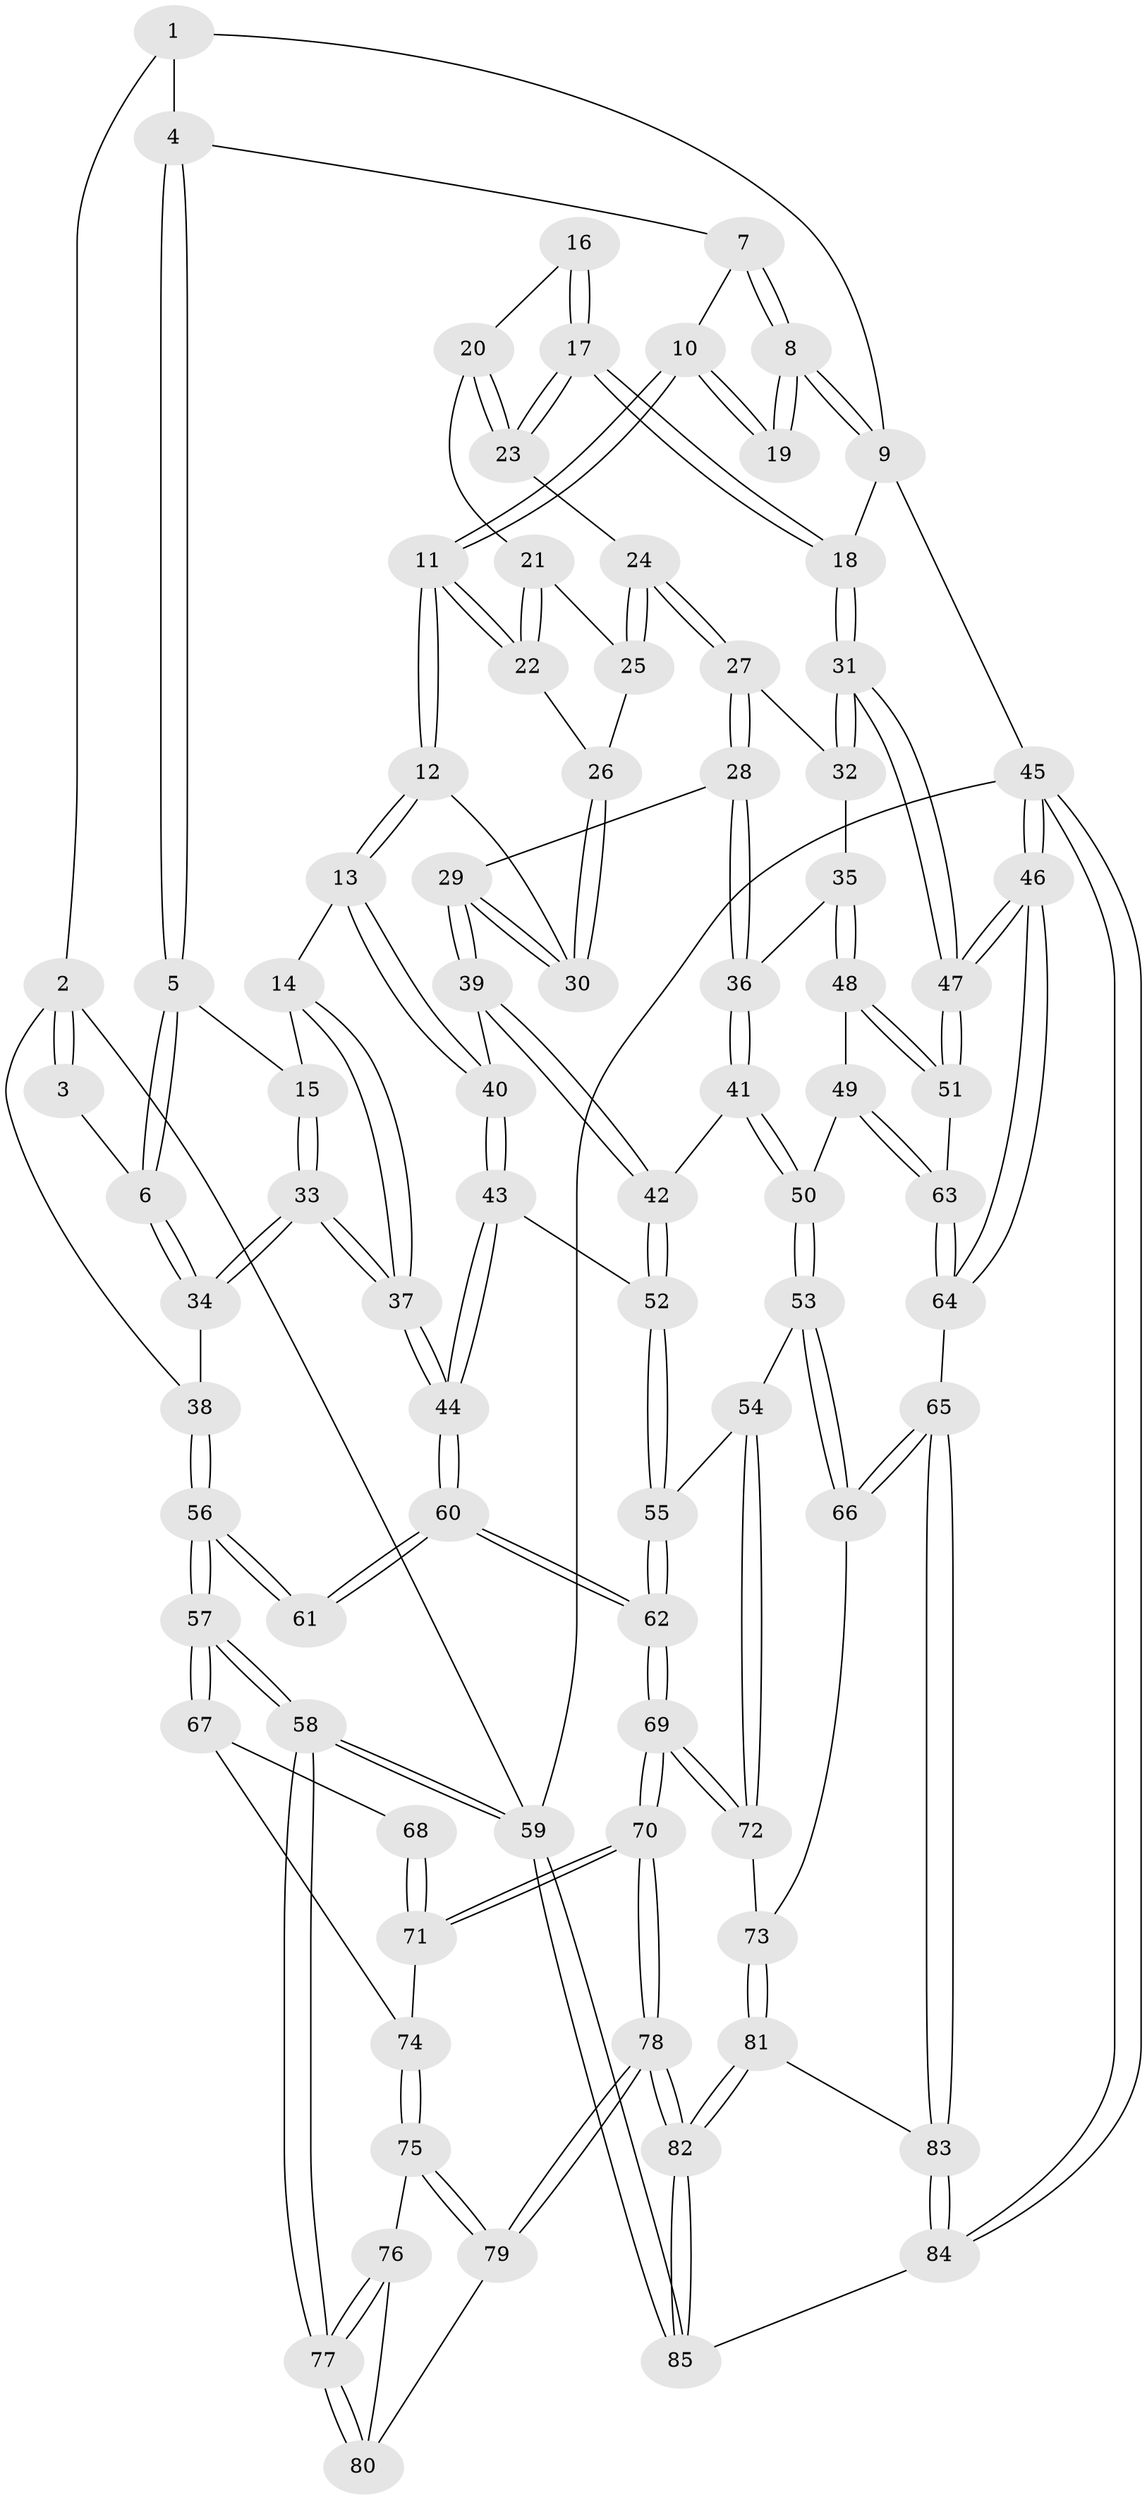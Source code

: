 // coarse degree distribution, {4: 0.54, 5: 0.3, 3: 0.06, 6: 0.06, 8: 0.02, 2: 0.02}
// Generated by graph-tools (version 1.1) at 2025/42/03/06/25 10:42:34]
// undirected, 85 vertices, 209 edges
graph export_dot {
graph [start="1"]
  node [color=gray90,style=filled];
  1 [pos="+0.2310791354854364+0"];
  2 [pos="+0+0.3220064958602096"];
  3 [pos="+0.2178615076439976+0"];
  4 [pos="+0.549800798463836+0"];
  5 [pos="+0.33131859545429565+0.27655915257113795"];
  6 [pos="+0.19342055636678834+0.29072548287258043"];
  7 [pos="+0.6077094645004978+0"];
  8 [pos="+1+0"];
  9 [pos="+1+0"];
  10 [pos="+0.6292993070230838+0.19634728892061912"];
  11 [pos="+0.5639921913491018+0.3417617315926411"];
  12 [pos="+0.514622227633202+0.37247275967339294"];
  13 [pos="+0.5133459402889341+0.37301351222055806"];
  14 [pos="+0.4564120149926453+0.3467109414144283"];
  15 [pos="+0.38381153856508626+0.3096801923735629"];
  16 [pos="+0.6997137119565559+0.21227848474706318"];
  17 [pos="+1+0"];
  18 [pos="+1+0"];
  19 [pos="+0.6903899300934576+0.2036207185163612"];
  20 [pos="+0.7368392088299581+0.25401211490586506"];
  21 [pos="+0.7133445409314153+0.28117447893141695"];
  22 [pos="+0.5912340620453017+0.3383739872851519"];
  23 [pos="+0.9851264493653058+0.16162073745792244"];
  24 [pos="+0.8489156129249994+0.3639209492382"];
  25 [pos="+0.7998581359048407+0.3740932545432403"];
  26 [pos="+0.7733831952252032+0.3876507936062044"];
  27 [pos="+0.8677014283514104+0.44321685971094643"];
  28 [pos="+0.8097024363983688+0.5041766413931112"];
  29 [pos="+0.7460405631925355+0.5036542172722348"];
  30 [pos="+0.7393073770060334+0.45973196051571386"];
  31 [pos="+1+0.5614423056545508"];
  32 [pos="+0.9100617579041222+0.47820239471005505"];
  33 [pos="+0.3543781806036019+0.6327460706046031"];
  34 [pos="+0.13331842163557786+0.31719185333584227"];
  35 [pos="+0.8504830081009335+0.5724663349677404"];
  36 [pos="+0.8449774246228812+0.5701036639770051"];
  37 [pos="+0.3552656851102571+0.6347225729301956"];
  38 [pos="+0+0.3539303243279772"];
  39 [pos="+0.7025108221765821+0.561439182288382"];
  40 [pos="+0.5326836524489457+0.460856711269086"];
  41 [pos="+0.7300609170442312+0.6122440792910756"];
  42 [pos="+0.7061893227190073+0.5790479378247099"];
  43 [pos="+0.5076865363880131+0.5603551318060859"];
  44 [pos="+0.3685080550404048+0.6708523015706848"];
  45 [pos="+1+1"];
  46 [pos="+1+1"];
  47 [pos="+1+0.6679314237677938"];
  48 [pos="+0.9228328373466963+0.6484818489835582"];
  49 [pos="+0.7804335940452902+0.7060452591484198"];
  50 [pos="+0.7488686708347027+0.6965014565185254"];
  51 [pos="+1+0.666139010040188"];
  52 [pos="+0.579400697278433+0.6544188909918025"];
  53 [pos="+0.6534470781194199+0.7661854846355559"];
  54 [pos="+0.6202849076529391+0.7483476939747031"];
  55 [pos="+0.586374271569871+0.7070406510406815"];
  56 [pos="+0+0.6239861612249186"];
  57 [pos="+0+0.6959439461198494"];
  58 [pos="+0+1"];
  59 [pos="+0+1"];
  60 [pos="+0.3563024695587142+0.7062635185711774"];
  61 [pos="+0.3155405587532289+0.7028710878747261"];
  62 [pos="+0.3723624661212827+0.7380076676604757"];
  63 [pos="+0.826500393657881+0.7953732946909825"];
  64 [pos="+0.8361828961128556+0.8747696375431143"];
  65 [pos="+0.8144772586306473+0.8811903770943154"];
  66 [pos="+0.6631216147087234+0.8355124461535457"];
  67 [pos="+0.1317897790521293+0.8189434886187175"];
  68 [pos="+0.23099186959870835+0.7894785251419865"];
  69 [pos="+0.3915717992543814+0.856427861377292"];
  70 [pos="+0.3846666534481319+0.8883190058924595"];
  71 [pos="+0.2252748342844353+0.8663455296533533"];
  72 [pos="+0.4719015817335929+0.8354193676968654"];
  73 [pos="+0.6444415805255893+0.8698569722012306"];
  74 [pos="+0.18398220131154058+0.8675791860972498"];
  75 [pos="+0.1797024056593666+0.8897908287842073"];
  76 [pos="+0.17366875559228956+0.9014849020870561"];
  77 [pos="+0.05968567791622355+1"];
  78 [pos="+0.41347787746142395+1"];
  79 [pos="+0.24016416584008782+0.9806697061930555"];
  80 [pos="+0.18675532401720138+0.9697864714557389"];
  81 [pos="+0.6360016589815041+0.9037239691188429"];
  82 [pos="+0.455027035618782+1"];
  83 [pos="+0.7573632055098459+0.9666431147738295"];
  84 [pos="+0.7282355696517665+1"];
  85 [pos="+0.4569373017922226+1"];
  1 -- 2;
  1 -- 4;
  1 -- 9;
  2 -- 3;
  2 -- 3;
  2 -- 38;
  2 -- 59;
  3 -- 6;
  4 -- 5;
  4 -- 5;
  4 -- 7;
  5 -- 6;
  5 -- 6;
  5 -- 15;
  6 -- 34;
  6 -- 34;
  7 -- 8;
  7 -- 8;
  7 -- 10;
  8 -- 9;
  8 -- 9;
  8 -- 19;
  8 -- 19;
  9 -- 18;
  9 -- 45;
  10 -- 11;
  10 -- 11;
  10 -- 19;
  10 -- 19;
  11 -- 12;
  11 -- 12;
  11 -- 22;
  11 -- 22;
  12 -- 13;
  12 -- 13;
  12 -- 30;
  13 -- 14;
  13 -- 40;
  13 -- 40;
  14 -- 15;
  14 -- 37;
  14 -- 37;
  15 -- 33;
  15 -- 33;
  16 -- 17;
  16 -- 17;
  16 -- 20;
  17 -- 18;
  17 -- 18;
  17 -- 23;
  17 -- 23;
  18 -- 31;
  18 -- 31;
  20 -- 21;
  20 -- 23;
  20 -- 23;
  21 -- 22;
  21 -- 22;
  21 -- 25;
  22 -- 26;
  23 -- 24;
  24 -- 25;
  24 -- 25;
  24 -- 27;
  24 -- 27;
  25 -- 26;
  26 -- 30;
  26 -- 30;
  27 -- 28;
  27 -- 28;
  27 -- 32;
  28 -- 29;
  28 -- 36;
  28 -- 36;
  29 -- 30;
  29 -- 30;
  29 -- 39;
  29 -- 39;
  31 -- 32;
  31 -- 32;
  31 -- 47;
  31 -- 47;
  32 -- 35;
  33 -- 34;
  33 -- 34;
  33 -- 37;
  33 -- 37;
  34 -- 38;
  35 -- 36;
  35 -- 48;
  35 -- 48;
  36 -- 41;
  36 -- 41;
  37 -- 44;
  37 -- 44;
  38 -- 56;
  38 -- 56;
  39 -- 40;
  39 -- 42;
  39 -- 42;
  40 -- 43;
  40 -- 43;
  41 -- 42;
  41 -- 50;
  41 -- 50;
  42 -- 52;
  42 -- 52;
  43 -- 44;
  43 -- 44;
  43 -- 52;
  44 -- 60;
  44 -- 60;
  45 -- 46;
  45 -- 46;
  45 -- 84;
  45 -- 84;
  45 -- 59;
  46 -- 47;
  46 -- 47;
  46 -- 64;
  46 -- 64;
  47 -- 51;
  47 -- 51;
  48 -- 49;
  48 -- 51;
  48 -- 51;
  49 -- 50;
  49 -- 63;
  49 -- 63;
  50 -- 53;
  50 -- 53;
  51 -- 63;
  52 -- 55;
  52 -- 55;
  53 -- 54;
  53 -- 66;
  53 -- 66;
  54 -- 55;
  54 -- 72;
  54 -- 72;
  55 -- 62;
  55 -- 62;
  56 -- 57;
  56 -- 57;
  56 -- 61;
  56 -- 61;
  57 -- 58;
  57 -- 58;
  57 -- 67;
  57 -- 67;
  58 -- 59;
  58 -- 59;
  58 -- 77;
  58 -- 77;
  59 -- 85;
  59 -- 85;
  60 -- 61;
  60 -- 61;
  60 -- 62;
  60 -- 62;
  62 -- 69;
  62 -- 69;
  63 -- 64;
  63 -- 64;
  64 -- 65;
  65 -- 66;
  65 -- 66;
  65 -- 83;
  65 -- 83;
  66 -- 73;
  67 -- 68;
  67 -- 74;
  68 -- 71;
  68 -- 71;
  69 -- 70;
  69 -- 70;
  69 -- 72;
  69 -- 72;
  70 -- 71;
  70 -- 71;
  70 -- 78;
  70 -- 78;
  71 -- 74;
  72 -- 73;
  73 -- 81;
  73 -- 81;
  74 -- 75;
  74 -- 75;
  75 -- 76;
  75 -- 79;
  75 -- 79;
  76 -- 77;
  76 -- 77;
  76 -- 80;
  77 -- 80;
  77 -- 80;
  78 -- 79;
  78 -- 79;
  78 -- 82;
  78 -- 82;
  79 -- 80;
  81 -- 82;
  81 -- 82;
  81 -- 83;
  82 -- 85;
  82 -- 85;
  83 -- 84;
  83 -- 84;
  84 -- 85;
}
